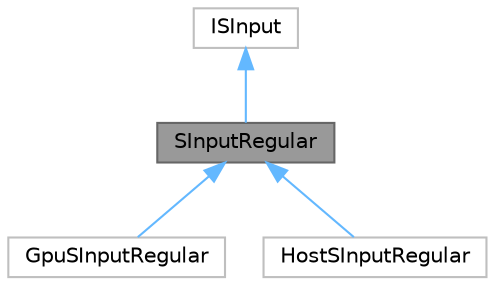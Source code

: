 digraph "SInputRegular"
{
 // LATEX_PDF_SIZE
  bgcolor="transparent";
  edge [fontname=Helvetica,fontsize=10,labelfontname=Helvetica,labelfontsize=10];
  node [fontname=Helvetica,fontsize=10,shape=box,height=0.2,width=0.4];
  Node1 [id="Node000001",label="SInputRegular",height=0.2,width=0.4,color="gray40", fillcolor="grey60", style="filled", fontcolor="black",tooltip=" "];
  Node2 -> Node1 [id="edge1_Node000001_Node000002",dir="back",color="steelblue1",style="solid",tooltip=" "];
  Node2 [id="Node000002",label="ISInput",height=0.2,width=0.4,color="grey75", fillcolor="white", style="filled",URL="$class_i_s_input.html",tooltip=" "];
  Node1 -> Node3 [id="edge2_Node000001_Node000003",dir="back",color="steelblue1",style="solid",tooltip=" "];
  Node3 [id="Node000003",label="GpuSInputRegular",height=0.2,width=0.4,color="grey75", fillcolor="white", style="filled",URL="$class_gpu_s_input_regular.html",tooltip=" "];
  Node1 -> Node4 [id="edge3_Node000001_Node000004",dir="back",color="steelblue1",style="solid",tooltip=" "];
  Node4 [id="Node000004",label="HostSInputRegular",height=0.2,width=0.4,color="grey75", fillcolor="white", style="filled",URL="$class_host_s_input_regular.html",tooltip=" "];
}
